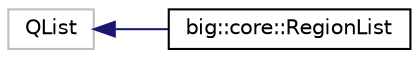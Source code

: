 digraph "Graphical Class Hierarchy"
{
  edge [fontname="Helvetica",fontsize="10",labelfontname="Helvetica",labelfontsize="10"];
  node [fontname="Helvetica",fontsize="10",shape=record];
  rankdir="LR";
  Node1 [label="QList",height=0.2,width=0.4,color="grey75", fillcolor="white", style="filled"];
  Node1 -> Node2 [dir="back",color="midnightblue",fontsize="10",style="solid",fontname="Helvetica"];
  Node2 [label="big::core::RegionList",height=0.2,width=0.4,color="black", fillcolor="white", style="filled",URL="$classbig_1_1core_1_1_region_list.html",tooltip="List of Region. "];
}
